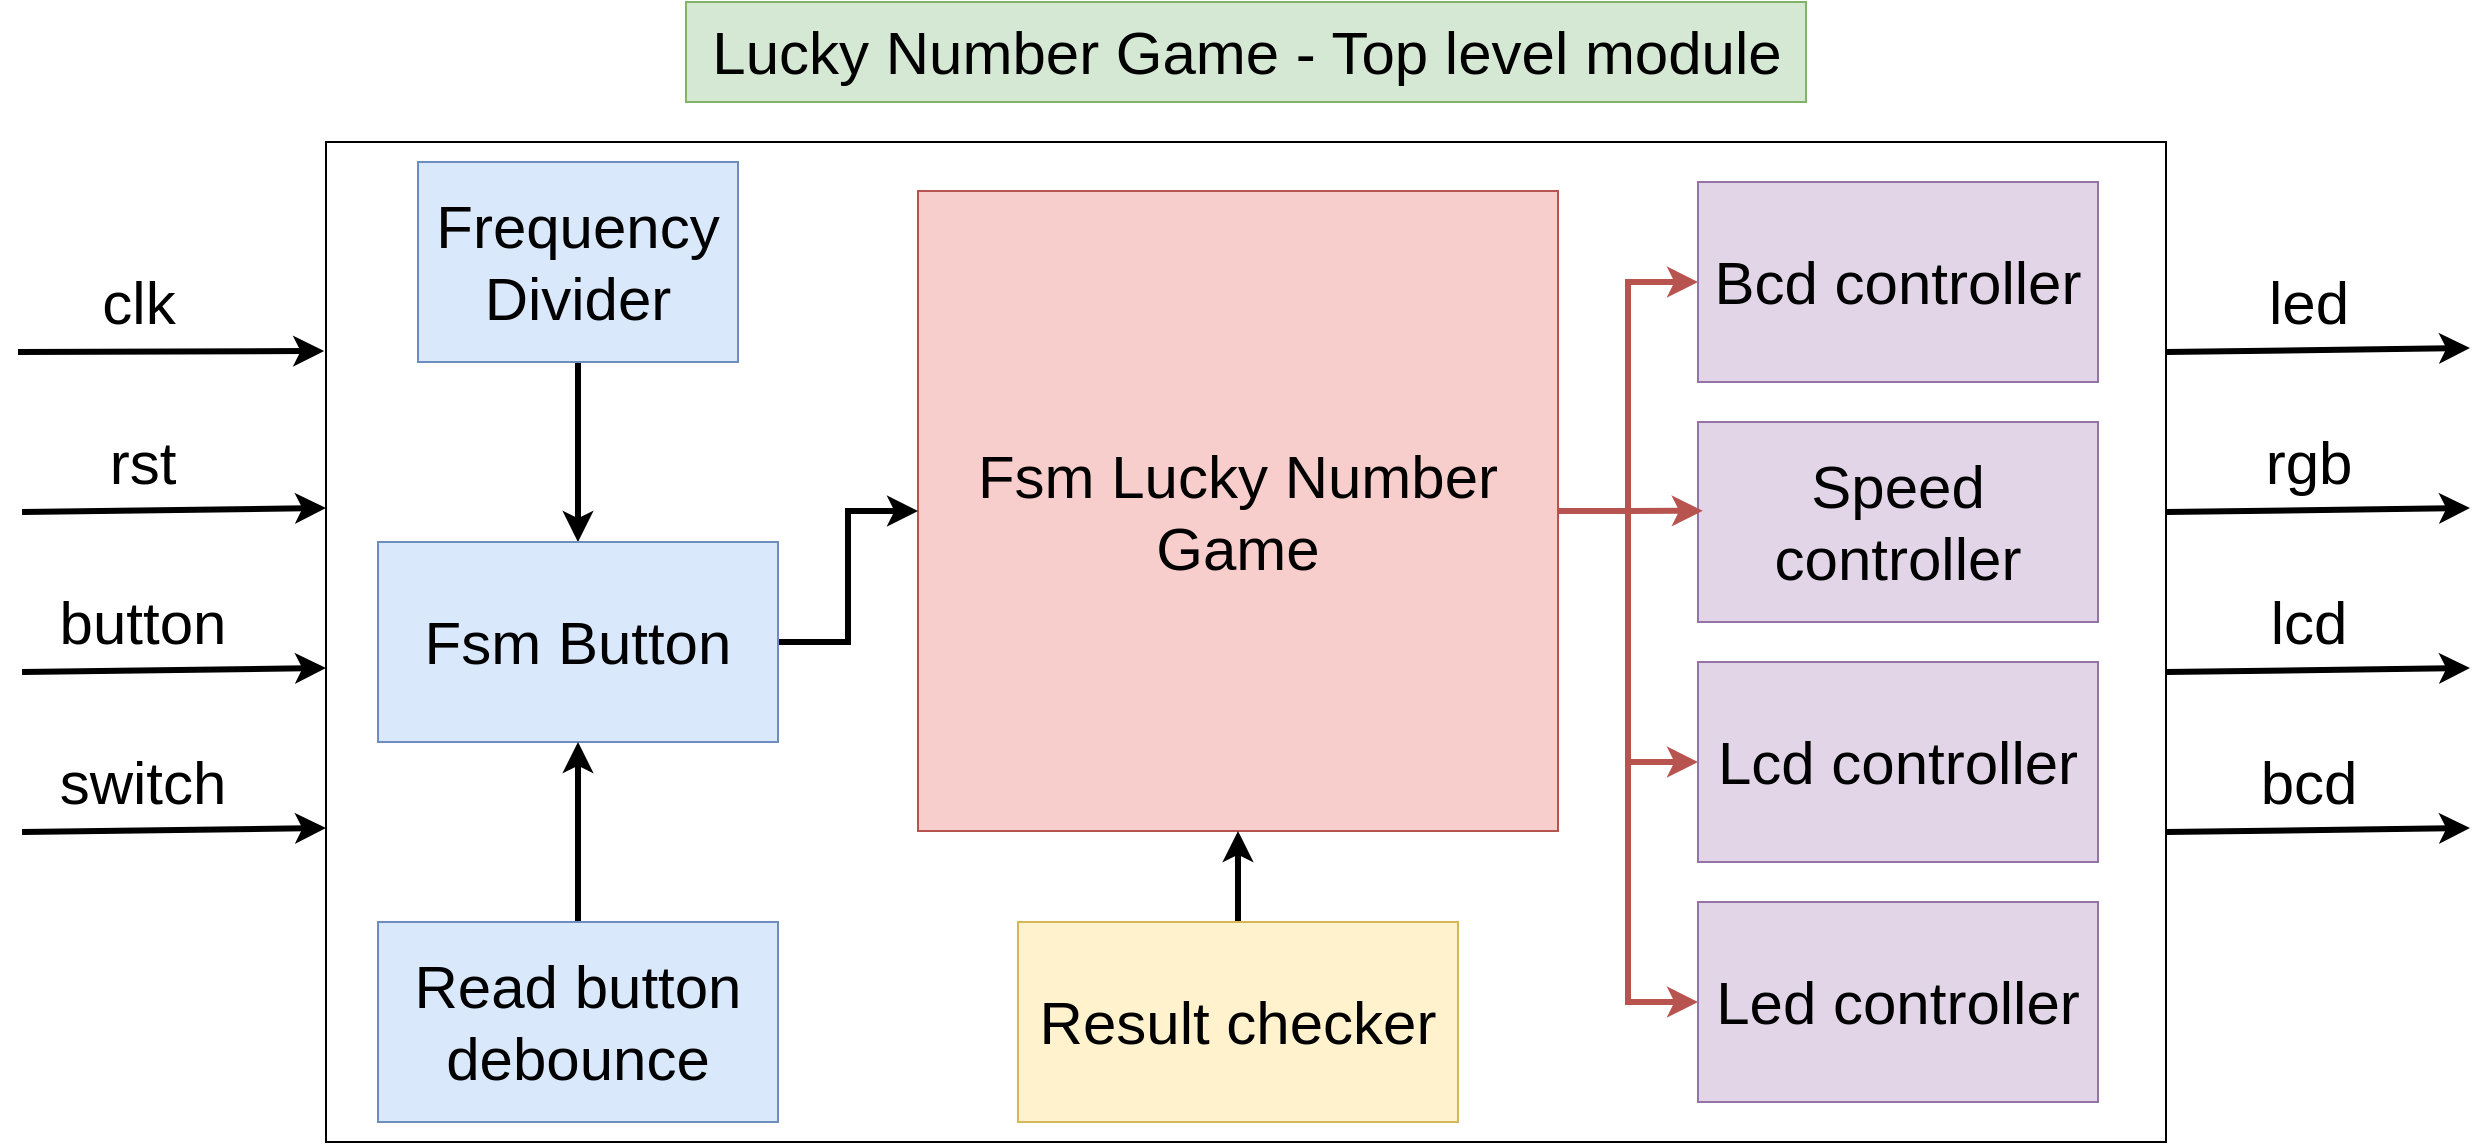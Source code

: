 <mxfile version="24.8.4">
  <diagram id="6jgP-mfPmLm2wzObqZNf" name="Trang-1">
    <mxGraphModel dx="2564" dy="885" grid="1" gridSize="10" guides="1" tooltips="1" connect="1" arrows="1" fold="1" page="1" pageScale="1" pageWidth="827" pageHeight="1169" math="0" shadow="0">
      <root>
        <mxCell id="0" />
        <mxCell id="1" parent="0" />
        <mxCell id="DImqCOgXmK51_X3ETGRD-1" value="" style="rounded=0;whiteSpace=wrap;html=1;fillColor=none;" parent="1" vertex="1">
          <mxGeometry x="-46" y="240" width="920" height="500" as="geometry" />
        </mxCell>
        <mxCell id="oCB9ASlMgNIJrJS8nOU--36" style="edgeStyle=orthogonalEdgeStyle;rounded=0;orthogonalLoop=1;jettySize=auto;html=1;entryX=0.5;entryY=0;entryDx=0;entryDy=0;strokeWidth=3;" edge="1" parent="1" source="oCB9ASlMgNIJrJS8nOU--5" target="oCB9ASlMgNIJrJS8nOU--35">
          <mxGeometry relative="1" as="geometry" />
        </mxCell>
        <mxCell id="oCB9ASlMgNIJrJS8nOU--5" value="&lt;font style=&quot;font-size: 30px;&quot;&gt;Frequency Divider&lt;/font&gt;" style="rounded=0;whiteSpace=wrap;html=1;fillColor=#dae8fc;strokeColor=#6c8ebf;" vertex="1" parent="1">
          <mxGeometry y="250" width="160" height="100" as="geometry" />
        </mxCell>
        <mxCell id="oCB9ASlMgNIJrJS8nOU--6" value="" style="endArrow=classic;html=1;rounded=0;entryX=-0.001;entryY=0.079;entryDx=0;entryDy=0;entryPerimeter=0;strokeWidth=3;" edge="1" parent="1">
          <mxGeometry width="50" height="50" relative="1" as="geometry">
            <mxPoint x="-200" y="345" as="sourcePoint" />
            <mxPoint x="-46.92" y="344.5" as="targetPoint" />
          </mxGeometry>
        </mxCell>
        <mxCell id="oCB9ASlMgNIJrJS8nOU--7" value="&lt;font style=&quot;font-size: 30px;&quot;&gt;clk&lt;/font&gt;" style="text;html=1;align=center;verticalAlign=middle;resizable=0;points=[];autosize=1;strokeColor=none;fillColor=none;perimeterSpacing=2;strokeWidth=3;" vertex="1" parent="1">
          <mxGeometry x="-170" y="295" width="60" height="50" as="geometry" />
        </mxCell>
        <mxCell id="oCB9ASlMgNIJrJS8nOU--14" value="&lt;font style=&quot;font-size: 30px;&quot;&gt;Lucky Number Game - Top level module&lt;/font&gt;" style="text;html=1;align=center;verticalAlign=middle;resizable=0;points=[];autosize=1;strokeColor=#82b366;fillColor=#d5e8d4;" vertex="1" parent="1">
          <mxGeometry x="134" y="170" width="560" height="50" as="geometry" />
        </mxCell>
        <mxCell id="oCB9ASlMgNIJrJS8nOU--15" value="" style="endArrow=classic;html=1;rounded=0;entryX=-0.002;entryY=0.068;entryDx=0;entryDy=0;entryPerimeter=0;strokeWidth=3;" edge="1" parent="1">
          <mxGeometry width="50" height="50" relative="1" as="geometry">
            <mxPoint x="-198" y="425" as="sourcePoint" />
            <mxPoint x="-46" y="423" as="targetPoint" />
          </mxGeometry>
        </mxCell>
        <mxCell id="oCB9ASlMgNIJrJS8nOU--16" value="&lt;span style=&quot;font-size: 30px;&quot;&gt;rst&lt;/span&gt;" style="text;html=1;align=center;verticalAlign=middle;resizable=0;points=[];autosize=1;strokeColor=none;fillColor=none;perimeterSpacing=2;strokeWidth=3;" vertex="1" parent="1">
          <mxGeometry x="-168" y="375" width="60" height="50" as="geometry" />
        </mxCell>
        <mxCell id="oCB9ASlMgNIJrJS8nOU--17" value="" style="endArrow=classic;html=1;rounded=0;entryX=-0.002;entryY=0.068;entryDx=0;entryDy=0;entryPerimeter=0;strokeWidth=3;" edge="1" parent="1">
          <mxGeometry width="50" height="50" relative="1" as="geometry">
            <mxPoint x="-198" y="505" as="sourcePoint" />
            <mxPoint x="-46" y="503" as="targetPoint" />
          </mxGeometry>
        </mxCell>
        <mxCell id="oCB9ASlMgNIJrJS8nOU--18" value="&lt;span style=&quot;font-size: 30px;&quot;&gt;button&lt;/span&gt;" style="text;html=1;align=center;verticalAlign=middle;resizable=0;points=[];autosize=1;strokeColor=none;fillColor=none;perimeterSpacing=2;strokeWidth=3;" vertex="1" parent="1">
          <mxGeometry x="-193" y="455" width="110" height="50" as="geometry" />
        </mxCell>
        <mxCell id="oCB9ASlMgNIJrJS8nOU--20" value="" style="endArrow=classic;html=1;rounded=0;entryX=-0.002;entryY=0.068;entryDx=0;entryDy=0;entryPerimeter=0;strokeWidth=3;" edge="1" parent="1">
          <mxGeometry width="50" height="50" relative="1" as="geometry">
            <mxPoint x="-198" y="585" as="sourcePoint" />
            <mxPoint x="-46" y="583" as="targetPoint" />
          </mxGeometry>
        </mxCell>
        <mxCell id="oCB9ASlMgNIJrJS8nOU--21" value="&lt;span style=&quot;font-size: 30px;&quot;&gt;switch&lt;/span&gt;" style="text;html=1;align=center;verticalAlign=middle;resizable=0;points=[];autosize=1;strokeColor=none;fillColor=none;perimeterSpacing=2;strokeWidth=3;" vertex="1" parent="1">
          <mxGeometry x="-193" y="535" width="110" height="50" as="geometry" />
        </mxCell>
        <mxCell id="oCB9ASlMgNIJrJS8nOU--22" value="" style="endArrow=classic;html=1;rounded=0;entryX=-0.002;entryY=0.068;entryDx=0;entryDy=0;entryPerimeter=0;strokeWidth=3;" edge="1" parent="1">
          <mxGeometry width="50" height="50" relative="1" as="geometry">
            <mxPoint x="874" y="345" as="sourcePoint" />
            <mxPoint x="1026" y="343" as="targetPoint" />
          </mxGeometry>
        </mxCell>
        <mxCell id="oCB9ASlMgNIJrJS8nOU--23" value="&lt;span style=&quot;font-size: 30px;&quot;&gt;led&lt;/span&gt;" style="text;html=1;align=center;verticalAlign=middle;resizable=0;points=[];autosize=1;strokeColor=none;fillColor=none;perimeterSpacing=2;strokeWidth=3;" vertex="1" parent="1">
          <mxGeometry x="915" y="295" width="60" height="50" as="geometry" />
        </mxCell>
        <mxCell id="oCB9ASlMgNIJrJS8nOU--24" value="" style="endArrow=classic;html=1;rounded=0;entryX=-0.002;entryY=0.068;entryDx=0;entryDy=0;entryPerimeter=0;strokeWidth=3;" edge="1" parent="1">
          <mxGeometry width="50" height="50" relative="1" as="geometry">
            <mxPoint x="874" y="425" as="sourcePoint" />
            <mxPoint x="1026" y="423" as="targetPoint" />
          </mxGeometry>
        </mxCell>
        <mxCell id="oCB9ASlMgNIJrJS8nOU--25" value="&lt;span style=&quot;font-size: 30px;&quot;&gt;rgb&lt;/span&gt;" style="text;html=1;align=center;verticalAlign=middle;resizable=0;points=[];autosize=1;strokeColor=none;fillColor=none;perimeterSpacing=2;strokeWidth=3;" vertex="1" parent="1">
          <mxGeometry x="910" y="375" width="70" height="50" as="geometry" />
        </mxCell>
        <mxCell id="oCB9ASlMgNIJrJS8nOU--28" value="" style="endArrow=classic;html=1;rounded=0;entryX=-0.002;entryY=0.068;entryDx=0;entryDy=0;entryPerimeter=0;strokeWidth=3;" edge="1" parent="1">
          <mxGeometry width="50" height="50" relative="1" as="geometry">
            <mxPoint x="874" y="505" as="sourcePoint" />
            <mxPoint x="1026" y="503" as="targetPoint" />
          </mxGeometry>
        </mxCell>
        <mxCell id="oCB9ASlMgNIJrJS8nOU--29" value="&lt;span style=&quot;font-size: 30px;&quot;&gt;lcd&lt;/span&gt;" style="text;html=1;align=center;verticalAlign=middle;resizable=0;points=[];autosize=1;strokeColor=none;fillColor=none;perimeterSpacing=2;strokeWidth=3;" vertex="1" parent="1">
          <mxGeometry x="915" y="455" width="60" height="50" as="geometry" />
        </mxCell>
        <mxCell id="oCB9ASlMgNIJrJS8nOU--30" value="" style="endArrow=classic;html=1;rounded=0;entryX=-0.002;entryY=0.068;entryDx=0;entryDy=0;entryPerimeter=0;strokeWidth=3;" edge="1" parent="1">
          <mxGeometry width="50" height="50" relative="1" as="geometry">
            <mxPoint x="874" y="585" as="sourcePoint" />
            <mxPoint x="1026" y="583" as="targetPoint" />
          </mxGeometry>
        </mxCell>
        <mxCell id="oCB9ASlMgNIJrJS8nOU--31" value="&lt;span style=&quot;font-size: 30px;&quot;&gt;bcd&lt;/span&gt;" style="text;html=1;align=center;verticalAlign=middle;resizable=0;points=[];autosize=1;strokeColor=none;fillColor=none;perimeterSpacing=2;strokeWidth=3;" vertex="1" parent="1">
          <mxGeometry x="910" y="535" width="70" height="50" as="geometry" />
        </mxCell>
        <mxCell id="oCB9ASlMgNIJrJS8nOU--50" style="edgeStyle=orthogonalEdgeStyle;rounded=0;orthogonalLoop=1;jettySize=auto;html=1;strokeWidth=3;fillColor=#f8cecc;strokeColor=#b85450;entryX=0;entryY=0.5;entryDx=0;entryDy=0;" edge="1" parent="1" source="oCB9ASlMgNIJrJS8nOU--34" target="oCB9ASlMgNIJrJS8nOU--48">
          <mxGeometry relative="1" as="geometry" />
        </mxCell>
        <mxCell id="oCB9ASlMgNIJrJS8nOU--54" style="edgeStyle=orthogonalEdgeStyle;rounded=0;orthogonalLoop=1;jettySize=auto;html=1;entryX=0;entryY=0.5;entryDx=0;entryDy=0;strokeWidth=3;fillColor=#f8cecc;strokeColor=#b85450;" edge="1" parent="1" source="oCB9ASlMgNIJrJS8nOU--34" target="oCB9ASlMgNIJrJS8nOU--51">
          <mxGeometry relative="1" as="geometry">
            <Array as="points">
              <mxPoint x="605" y="425" />
              <mxPoint x="605" y="550" />
            </Array>
          </mxGeometry>
        </mxCell>
        <mxCell id="oCB9ASlMgNIJrJS8nOU--59" style="edgeStyle=orthogonalEdgeStyle;rounded=0;orthogonalLoop=1;jettySize=auto;html=1;entryX=0;entryY=0.5;entryDx=0;entryDy=0;strokeWidth=3;fillColor=#f8cecc;strokeColor=#b85450;" edge="1" parent="1" source="oCB9ASlMgNIJrJS8nOU--34" target="oCB9ASlMgNIJrJS8nOU--58">
          <mxGeometry relative="1" as="geometry" />
        </mxCell>
        <mxCell id="oCB9ASlMgNIJrJS8nOU--34" value="&lt;span style=&quot;font-size: 30px;&quot;&gt;Fsm Lucky Number Game&lt;/span&gt;" style="rounded=0;whiteSpace=wrap;html=1;fillColor=#f8cecc;strokeColor=#b85450;" vertex="1" parent="1">
          <mxGeometry x="250" y="264.5" width="320" height="320" as="geometry" />
        </mxCell>
        <mxCell id="oCB9ASlMgNIJrJS8nOU--41" style="edgeStyle=orthogonalEdgeStyle;rounded=0;orthogonalLoop=1;jettySize=auto;html=1;strokeWidth=3;" edge="1" parent="1" source="oCB9ASlMgNIJrJS8nOU--35" target="oCB9ASlMgNIJrJS8nOU--34">
          <mxGeometry relative="1" as="geometry" />
        </mxCell>
        <mxCell id="oCB9ASlMgNIJrJS8nOU--35" value="&lt;span style=&quot;font-size: 30px;&quot;&gt;Fsm Button&lt;/span&gt;" style="rounded=0;whiteSpace=wrap;html=1;fillColor=#dae8fc;strokeColor=#6c8ebf;" vertex="1" parent="1">
          <mxGeometry x="-20" y="440" width="200" height="100" as="geometry" />
        </mxCell>
        <mxCell id="oCB9ASlMgNIJrJS8nOU--40" style="edgeStyle=orthogonalEdgeStyle;rounded=0;orthogonalLoop=1;jettySize=auto;html=1;entryX=0.5;entryY=1;entryDx=0;entryDy=0;strokeWidth=3;" edge="1" parent="1" source="oCB9ASlMgNIJrJS8nOU--37" target="oCB9ASlMgNIJrJS8nOU--35">
          <mxGeometry relative="1" as="geometry" />
        </mxCell>
        <mxCell id="oCB9ASlMgNIJrJS8nOU--37" value="&lt;span style=&quot;font-size: 30px;&quot;&gt;Read button debounce&lt;/span&gt;" style="rounded=0;whiteSpace=wrap;html=1;fillColor=#dae8fc;strokeColor=#6c8ebf;" vertex="1" parent="1">
          <mxGeometry x="-20" y="630" width="200" height="100" as="geometry" />
        </mxCell>
        <mxCell id="oCB9ASlMgNIJrJS8nOU--43" style="edgeStyle=orthogonalEdgeStyle;rounded=0;orthogonalLoop=1;jettySize=auto;html=1;strokeWidth=3;" edge="1" parent="1" source="oCB9ASlMgNIJrJS8nOU--42" target="oCB9ASlMgNIJrJS8nOU--34">
          <mxGeometry relative="1" as="geometry" />
        </mxCell>
        <mxCell id="oCB9ASlMgNIJrJS8nOU--42" value="&lt;span style=&quot;font-size: 30px;&quot;&gt;Result checker&lt;/span&gt;" style="rounded=0;whiteSpace=wrap;html=1;fillColor=#fff2cc;strokeColor=#d6b656;" vertex="1" parent="1">
          <mxGeometry x="300" y="630" width="220" height="100" as="geometry" />
        </mxCell>
        <mxCell id="oCB9ASlMgNIJrJS8nOU--48" value="&lt;span style=&quot;font-size: 30px;&quot;&gt;Led controller&lt;/span&gt;" style="rounded=0;whiteSpace=wrap;html=1;fillColor=#e1d5e7;strokeColor=#9673a6;" vertex="1" parent="1">
          <mxGeometry x="640" y="620" width="200" height="100" as="geometry" />
        </mxCell>
        <mxCell id="oCB9ASlMgNIJrJS8nOU--51" value="&lt;span style=&quot;font-size: 30px;&quot;&gt;Lcd controller&lt;/span&gt;" style="rounded=0;whiteSpace=wrap;html=1;fillColor=#e1d5e7;strokeColor=#9673a6;" vertex="1" parent="1">
          <mxGeometry x="640" y="500" width="200" height="100" as="geometry" />
        </mxCell>
        <mxCell id="oCB9ASlMgNIJrJS8nOU--55" value="&lt;span style=&quot;font-size: 30px;&quot;&gt;Speed controller&lt;/span&gt;" style="rounded=0;whiteSpace=wrap;html=1;fillColor=#e1d5e7;strokeColor=#9673a6;" vertex="1" parent="1">
          <mxGeometry x="640" y="380" width="200" height="100" as="geometry" />
        </mxCell>
        <mxCell id="oCB9ASlMgNIJrJS8nOU--56" style="edgeStyle=orthogonalEdgeStyle;rounded=0;orthogonalLoop=1;jettySize=auto;html=1;entryX=0.012;entryY=0.444;entryDx=0;entryDy=0;entryPerimeter=0;strokeWidth=3;fillColor=#f8cecc;strokeColor=#b85450;" edge="1" parent="1" source="oCB9ASlMgNIJrJS8nOU--34" target="oCB9ASlMgNIJrJS8nOU--55">
          <mxGeometry relative="1" as="geometry" />
        </mxCell>
        <mxCell id="oCB9ASlMgNIJrJS8nOU--58" value="&lt;span style=&quot;font-size: 30px;&quot;&gt;Bcd controller&lt;/span&gt;" style="rounded=0;whiteSpace=wrap;html=1;fillColor=#e1d5e7;strokeColor=#9673a6;" vertex="1" parent="1">
          <mxGeometry x="640" y="260" width="200" height="100" as="geometry" />
        </mxCell>
      </root>
    </mxGraphModel>
  </diagram>
</mxfile>

